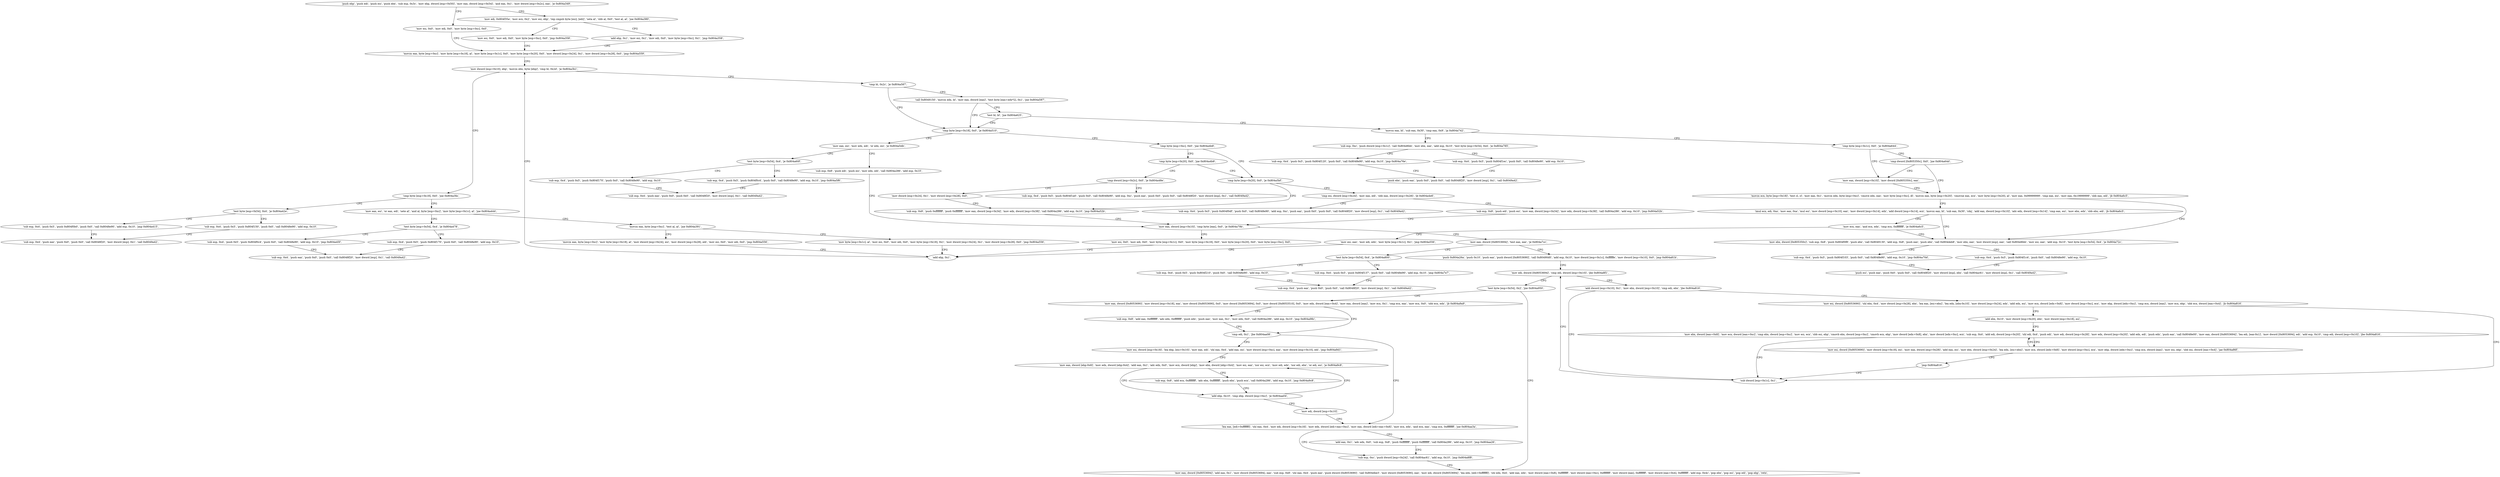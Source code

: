 digraph "func" {
"134521606" [label = "'push ebp', 'push edi', 'push esi', 'push ebx', 'sub esp, 0x3c', 'mov ebp, dword [esp+0x50]', 'mov eax, dword [esp+0x54]', 'and eax, 0x1', 'mov dword [esp+0x2c], eax', 'je 0x804a349', " ]
"134521673" [label = "'mov esi, 0x0', 'mov edi, 0x0', 'mov byte [esp+0xc], 0x0', " ]
"134521630" [label = "'mov edi, 0x804f35a', 'mov ecx, 0x2', 'mov esi, ebp', 'rep cmpsb byte [esi], [edi]', 'seta al', 'sbb al, 0x0', 'test al, al', 'jne 0x804a380', " ]
"134521688" [label = "'movzx eax, byte [esp+0xc]', 'mov byte [esp+0x18], al', 'mov byte [esp+0x1c], 0x0', 'mov byte [esp+0x20], 0x0', 'mov dword [esp+0x24], 0x1', 'mov dword [esp+0x28], 0x0', 'jmp 0x804a559', " ]
"134521728" [label = "'mov esi, 0x0', 'mov edi, 0x0', 'mov byte [esp+0xc], 0x0', 'jmp 0x804a358', " ]
"134521653" [label = "'add ebp, 0x1', 'mov esi, 0x1', 'mov edi, 0x0', 'mov byte [esp+0xc], 0x1', 'jmp 0x804a358', " ]
"134522201" [label = "'mov dword [esp+0x10], ebp', 'movzx ebx, byte [ebp]', 'cmp bl, 0x2d', 'je 0x804a3b1', " ]
"134521777" [label = "'cmp byte [esp+0x18], 0x0', 'jne 0x804a3fa', " ]
"134522218" [label = "'cmp bl, 0x2c', 'je 0x804a587', " ]
"134521850" [label = "'test byte [esp+0x54], 0x4', 'je 0x804a42e', " ]
"134521784" [label = "'mov eax, esi', 'or eax, edi', 'sete al', 'and al, byte [esp+0xc]', 'mov byte [esp+0x1c], al', 'jne 0x804a444', " ]
"134522247" [label = "'cmp byte [esp+0x18], 0x0', 'je 0x804a510', " ]
"134522223" [label = "'call 0x8049150', 'movzx edx, bl', 'mov eax, dword [eax]', 'test byte [eax+edx*2], 0x1', 'jne 0x804a587', " ]
"134521902" [label = "'sub esp, 0x4', 'push 0x5', 'push 0x804f0b0', 'push 0x0', 'call 0x8048e90', 'add esp, 0x10', 'jmp 0x804a415', " ]
"134521857" [label = "'sub esp, 0x4', 'push 0x5', 'push 0x804f150', 'push 0x0', 'call 0x8048e90', 'add esp, 0x10', " ]
"134521924" [label = "'test byte [esp+0x54], 0x4', 'je 0x804a478', " ]
"134521801" [label = "'movzx eax, byte [esp+0xc]', 'test al, al', 'jne 0x804a391', " ]
"134522128" [label = "'mov eax, esi', 'mov edx, edi', 'or edx, esi', 'je 0x804a5db', " ]
"134522254" [label = "'cmp byte [esp+0xc], 0x0', 'jne 0x804a4b8', " ]
"134522239" [label = "'test bl, bl', 'jne 0x804a625', " ]
"134521877" [label = "'sub esp, 0x4', 'push eax', 'push 0x0', 'push 0x0', 'call 0x8048f20', 'mov dword [esp], 0x1', 'call 0x8049a42', " ]
"134521976" [label = "'sub esp, 0x4', 'push 0x5', 'push 0x804f0c4', 'push 0x0', 'call 0x8048e90', 'add esp, 0x10', 'jmp 0x804a45f', " ]
"134521931" [label = "'sub esp, 0x4', 'push 0x5', 'push 0x804f170', 'push 0x0', 'call 0x8048e90', 'add esp, 0x10', " ]
"134521745" [label = "'movzx eax, byte [esp+0xc]', 'mov byte [esp+0x18], al', 'mov dword [esp+0x24], esi', 'mov dword [esp+0x28], edi', 'mov esi, 0x0', 'mov edi, 0x0', 'jmp 0x804a556', " ]
"134521810" [label = "'mov byte [esp+0x1c], al', 'mov esi, 0x0', 'mov edi, 0x0', 'mov byte [esp+0x18], 0x1', 'mov dword [esp+0x24], 0x1', 'mov dword [esp+0x28], 0x0', 'jmp 0x804a556', " ]
"134522331" [label = "'test byte [esp+0x54], 0x4', 'je 0x804a60f', " ]
"134522140" [label = "'sub esp, 0x8', 'push edi', 'push esi', 'mov edx, edi', 'call 0x804a286', 'add esp, 0x10', " ]
"134522040" [label = "'cmp byte [esp+0x20], 0x0', 'je 0x804a5bf', " ]
"134522265" [label = "'cmp byte [esp+0x20], 0x0', 'jne 0x804a4b8', " ]
"134522405" [label = "'movsx eax, bl', 'sub eax, 0x30', 'cmp eax, 0x9', 'ja 0x804a742', " ]
"134521951" [label = "'sub esp, 0x4', 'push eax', 'push 0x0', 'push 0x0', 'call 0x8048f20', 'mov dword [esp], 0x1', 'call 0x8049a42', " ]
"134522198" [label = "'add ebp, 0x1', " ]
"134522383" [label = "'sub esp, 0x4', 'push 0x5', 'push 0x804f0c4', 'push 0x0', 'call 0x8048e90', 'add esp, 0x10', 'jmp 0x804a5f6', " ]
"134522338" [label = "'sub esp, 0x4', 'push 0x5', 'push 0x804f170', 'push 0x0', 'call 0x8048e90', 'add esp, 0x10', " ]
"134522155" [label = "'mov eax, dword [esp+0x10]', 'cmp byte [eax], 0x0', 'je 0x804a79b', " ]
"134522303" [label = "'sub esp, 0x8', 'push 0xffffffff', 'push 0xffffffff', 'mov eax, dword [esp+0x34]', 'mov edx, dword [esp+0x38]', 'call 0x804a286', 'add esp, 0x10', 'jmp 0x804a52b', " ]
"134522051" [label = "'cmp esi, dword [esp+0x24]', 'mov eax, edi', 'sbb eax, dword [esp+0x28]', 'jb 0x804a4e6', " ]
"134522276" [label = "'cmp dword [esp+0x2c], 0x0', 'je 0x804a48e', " ]
"134522690" [label = "'sub esp, 0xc', 'push dword [esp+0x1c]', 'call 0x804d6bb', 'mov ebx, eax', 'add esp, 0x10', 'test byte [esp+0x54], 0x4', 'je 0x804a785', " ]
"134522420" [label = "'cmp byte [esp+0x1c], 0x0', 'je 0x804a644', " ]
"134522358" [label = "'sub esp, 0x4', 'push eax', 'push 0x0', 'push 0x0', 'call 0x8048f20', 'mov dword [esp], 0x1', 'call 0x8049a42', " ]
"134522779" [label = "'mov eax, dword [0x8053694]', 'test eax, eax', 'je 0x804a7cc', " ]
"134522828" [label = "'test byte [esp+0x54], 0x4', 'je 0x804a800', " ]
"134522788" [label = "'push 0x804a26a', 'push 0x10', 'push eax', 'push dword [0x8053690]', 'call 0x80490d0', 'add esp, 0x10', 'mov dword [esp+0x1c], 0xffffffe', 'mov dword [esp+0x10], 0x0', 'jmp 0x804a81b', " ]
"134522168" [label = "'mov esi, 0x0', 'mov edi, 0x0', 'mov byte [esp+0x1c], 0x0', 'mov byte [esp+0x18], 0x0', 'mov byte [esp+0x20], 0x0', 'mov byte [esp+0xc], 0x0', " ]
"134522086" [label = "'sub esp, 0x4', 'push 0x5', 'push 0x804f0df', 'push 0x0', 'call 0x8048e90', 'add esp, 0xc', 'push eax', 'push 0x0', 'push 0x0', 'call 0x8048f20', 'mov dword [esp], 0x1', 'call 0x8049a42', " ]
"134522063" [label = "'sub esp, 0x8', 'push edi', 'push esi', 'mov eax, dword [esp+0x34]', 'mov edx, dword [esp+0x38]', 'call 0x804a286', 'add esp, 0x10', 'jmp 0x804a52b', " ]
"134521998" [label = "'sub esp, 0x4', 'push 0x5', 'push 0x804f1a0', 'push 0x0', 'call 0x8048e90', 'add esp, 0xc', 'push eax', 'push 0x0', 'push 0x0', 'call 0x8048f20', 'mov dword [esp], 0x1', 'call 0x8049a42', " ]
"134522287" [label = "'mov dword [esp+0x24], 0x1', 'mov dword [esp+0x28], 0x0', " ]
"134522757" [label = "'sub esp, 0x4', 'push 0x5', 'push 0x804f120', 'push 0x0', 'call 0x8048e90', 'add esp, 0x10', 'jmp 0x804a76e', " ]
"134522714" [label = "'sub esp, 0x4', 'push 0x5', 'push 0x804f1ec', 'push 0x0', 'call 0x8048e90', 'add esp, 0x10', " ]
"134522436" [label = "'mov eax, dword [esp+0x10]', 'mov dword [0x805350c], eax', " ]
"134522427" [label = "'cmp dword [0x805350c], 0x0', 'jne 0x804a64d', " ]
"134522880" [label = "'sub esp, 0x4', 'push 0x5', 'push 0x804f137', 'push 0x0', 'call 0x8048e90', 'add esp, 0x10', 'jmp 0x804a7e7', " ]
"134522835" [label = "'sub esp, 0x4', 'push 0x5', 'push 0x804f210', 'push 0x0', 'call 0x8048e90', 'add esp, 0x10', " ]
"134522907" [label = "'mov edi, dword [0x8053694]', 'cmp edi, dword [esp+0x10]', 'jbe 0x804a8f1', " ]
"134522734" [label = "'push ebx', 'push eax', 'push 0x0', 'push 0x0', 'call 0x8048f20', 'mov dword [esp], 0x1', 'call 0x8049a42', " ]
"134522445" [label = "'movzx ecx, byte [esp+0x18]', 'test cl, cl', 'mov eax, 0x1', 'movzx edx, byte [esp+0xc]', 'cmove edx, eax', 'mov byte [esp+0xc], dl', 'movzx eax, byte [esp+0x20]', 'cmovne eax, ecx', 'mov byte [esp+0x20], al', 'mov eax, 0x99999999', 'cmp eax, esi', 'mov eax, 0x19999999', 'sbb eax, edi', 'jb 0x804a6c5', " ]
"134522855" [label = "'sub esp, 0x4', 'push eax', 'push 0x0', 'push 0x0', 'call 0x8048f20', 'mov dword [esp], 0x1', 'call 0x8049a42', " ]
"134523121" [label = "'test byte [esp+0x54], 0x2', 'jne 0x804a950', " ]
"134522923" [label = "'add dword [esp+0x10], 0x1', 'mov ebx, dword [esp+0x10]', 'cmp edi, ebx', 'jbe 0x804a816', " ]
"134522565" [label = "'mov ebx, dword [0x805350c]', 'sub esp, 0x8', 'push 0x804f0f8', 'push ebx', 'call 0x8049130', 'add esp, 0x8', 'push eax', 'push ebx', 'call 0x804deb8', 'mov ebx, eax', 'mov dword [esp], eax', 'call 0x804d6bb', 'mov esi, eax', 'add esp, 0x10', 'test byte [esp+0x54], 0x4', 'je 0x804a72c', " ]
"134522668" [label = "'sub esp, 0x4', 'push 0x5', 'push 0x804f103', 'push 0x0', 'call 0x8048e90', 'add esp, 0x10', 'jmp 0x804a70d', " ]
"134522617" [label = "'sub esp, 0x4', 'push 0x5', 'push 0x804f1c4', 'push 0x0', 'call 0x8048e90', 'add esp, 0x10', " ]
"134522497" [label = "'imul ecx, edi, 0xa', 'mov eax, 0xa', 'mul esi', 'mov dword [esp+0x10], eax', 'mov dword [esp+0x14], edx', 'add dword [esp+0x14], ecx', 'movsx eax, bl', 'sub eax, 0x30', 'cdq', 'add eax, dword [esp+0x10]', 'adc edx, dword [esp+0x14]', 'cmp eax, esi', 'mov ebx, edx', 'sbb ebx, edi', 'jb 0x804a6c5', " ]
"134522542" [label = "'mov ecx, eax', 'and ecx, edx', 'cmp ecx, 0xffffffff', 'je 0x804a6c5', " ]
"134523216" [label = "'mov eax, dword [0x8053690]', 'mov dword [esp+0x18], eax', 'mov dword [0x8053690], 0x0', 'mov dword [0x8053694], 0x0', 'mov dword [0x8053510], 0x0', 'mov edx, dword [eax+0x4]', 'mov eax, dword [eax]', 'mov ecx, 0x1', 'cmp ecx, eax', 'mov ecx, 0x0', 'sbb ecx, edx', 'jb 0x804a9a9', " ]
"134523128" [label = "'mov eax, dword [0x8053694]', 'add eax, 0x1', 'mov dword [0x8053694], eax', 'sub esp, 0x8', 'shl eax, 0x4', 'push eax', 'push dword [0x8053690]', 'call 0x804dbe3', 'mov dword [0x8053690], eax', 'mov edi, dword [0x8053694]', 'lea edx, [edi+0xfffffff]', 'shl edx, 0x4', 'add eax, edx', 'mov dword [eax+0x8], 0xffffffff', 'mov dword [eax+0xc], 0xffffffff', 'mov dword [eax], 0xffffffff', 'mov dword [eax+0x4], 0xffffffff', 'add esp, 0x4c', 'pop ebx', 'pop esi', 'pop edi', 'pop ebp', 'retn', " ]
"134522902" [label = "'sub dword [esp+0x1c], 0x1', " ]
"134522936" [label = "'mov esi, dword [0x8053690]', 'shl ebx, 0x4', 'mov dword [esp+0x28], ebx', 'lea eax, [esi+ebx]', 'lea edx, [ebx-0x10]', 'mov dword [esp+0x24], edx', 'add edx, esi', 'mov ecx, dword [edx+0x8]', 'mov dword [esp+0xc], ecx', 'mov ebp, dword [edx+0xc]', 'cmp ecx, dword [eax]', 'mov ecx, ebp', 'sbb ecx, dword [eax+0x4]', 'jb 0x804a816', " ]
"134522637" [label = "'push esi', 'push eax', 'push 0x0', 'push 0x0', 'call 0x8048f20', 'mov dword [esp], ebx', 'call 0x804ac61', 'mov dword [esp], 0x1', 'call 0x8049a42', " ]
"134522551" [label = "'mov esi, eax', 'mov edi, edx', 'mov byte [esp+0x1c], 0x1', 'jmp 0x804a556', " ]
"134523305" [label = "'sub esp, 0x8', 'add eax, 0xffffffff', 'adc edx, 0xffffffff', 'push edx', 'push eax', 'mov eax, 0x1', 'mov edx, 0x0', 'call 0x804a286', 'add esp, 0x10', 'jmp 0x804a98c', " ]
"134523276" [label = "'cmp edi, 0x1', 'jbe 0x804aa08', " ]
"134522980" [label = "'add ebx, 0x10', 'mov dword [esp+0x20], ebx', 'mov dword [esp+0x18], esi', " ]
"134523400" [label = "'lea eax, [edi+0xfffffff]', 'shl eax, 0x4', 'mov edi, dword [esp+0x18]', 'mov edx, dword [edi+eax+0xc]', 'mov eax, dword [edi+eax+0x8]', 'mov ecx, edx', 'and ecx, eax', 'cmp ecx, 0xffffffff', 'jne 0x804aa3a', " ]
"134523281" [label = "'mov esi, dword [esp+0x18]', 'lea ebp, [esi+0x10]', 'mov eax, edi', 'shl eax, 0x4', 'add eax, esi', 'mov dword [esp+0xc], eax', 'mov dword [esp+0x10], edi', 'jmp 0x804a9d1', " ]
"134522991" [label = "'mov ebx, dword [eax+0x8]', 'mov ecx, dword [eax+0xc]', 'cmp ebx, dword [esp+0xc]', 'mov esi, ecx', 'sbb esi, ebp', 'cmovb ebx, dword [esp+0xc]', 'cmovb ecx, ebp', 'mov dword [edx+0x8], ebx', 'mov dword [edx+0xc], ecx', 'sub esp, 0x4', 'add edi, dword [esp+0x20]', 'shl edi, 0x4', 'push edi', 'mov edi, dword [esp+0x28]', 'mov edx, dword [esp+0x20]', 'add edx, edi', 'push edx', 'push eax', 'call 0x8048e00', 'mov eax, dword [0x8053694]', 'lea edi, [eax-0x1]', 'mov dword [0x8053694], edi', 'add esp, 0x10', 'cmp edi, dword [esp+0x10]', 'jbe 0x804a816', " ]
"134523450" [label = "'add eax, 0x1', 'adc edx, 0x0', 'sub esp, 0x8', 'push 0xffffffff', 'push 0xffffffff', 'call 0x804a286', 'add esp, 0x10', 'jmp 0x804aa26', " ]
"134523430" [label = "'sub esp, 0xc', 'push dword [esp+0x24]', 'call 0x804ac61', 'add esp, 0x10', 'jmp 0x804a8f8', " ]
"134523345" [label = "'mov eax, dword [ebp-0x8]', 'mov edx, dword [ebp-0x4]', 'add eax, 0x1', 'adc edx, 0x0', 'mov ecx, dword [ebp]', 'mov ebx, dword [ebp+0x4]', 'mov esi, eax', 'xor esi, ecx', 'mov edi, edx', 'xor edi, ebx', 'or edi, esi', 'je 0x804a9c8', " ]
"134523074" [label = "'mov esi, dword [0x8053690]', 'mov dword [esp+0x18], esi', 'mov eax, dword [esp+0x28]', 'add eax, esi', 'mov ebx, dword [esp+0x24]', 'lea edx, [esi+ebx]', 'mov ecx, dword [edx+0x8]', 'mov dword [esp+0xc], ecx', 'mov ebp, dword [edx+0xc]', 'cmp ecx, dword [eax]', 'mov esi, ebp', 'sbb esi, dword [eax+0x4]', 'jae 0x804a86f', " ]
"134523116" [label = "'jmp 0x804a816', " ]
"134523336" [label = "'add ebp, 0x10', 'cmp ebp, dword [esp+0xc]', 'je 0x804aa04', " ]
"134523375" [label = "'sub esp, 0x8', 'add ecx, 0xffffffff', 'adc ebx, 0xffffffff', 'push ebx', 'push ecx', 'call 0x804a286', 'add esp, 0x10', 'jmp 0x804a9c8', " ]
"134523396" [label = "'mov edi, dword [esp+0x10]', " ]
"134521606" -> "134521673" [ label = "CFG" ]
"134521606" -> "134521630" [ label = "CFG" ]
"134521673" -> "134521688" [ label = "CFG" ]
"134521630" -> "134521728" [ label = "CFG" ]
"134521630" -> "134521653" [ label = "CFG" ]
"134521688" -> "134522201" [ label = "CFG" ]
"134521728" -> "134521688" [ label = "CFG" ]
"134521653" -> "134521688" [ label = "CFG" ]
"134522201" -> "134521777" [ label = "CFG" ]
"134522201" -> "134522218" [ label = "CFG" ]
"134521777" -> "134521850" [ label = "CFG" ]
"134521777" -> "134521784" [ label = "CFG" ]
"134522218" -> "134522247" [ label = "CFG" ]
"134522218" -> "134522223" [ label = "CFG" ]
"134521850" -> "134521902" [ label = "CFG" ]
"134521850" -> "134521857" [ label = "CFG" ]
"134521784" -> "134521924" [ label = "CFG" ]
"134521784" -> "134521801" [ label = "CFG" ]
"134522247" -> "134522128" [ label = "CFG" ]
"134522247" -> "134522254" [ label = "CFG" ]
"134522223" -> "134522247" [ label = "CFG" ]
"134522223" -> "134522239" [ label = "CFG" ]
"134521902" -> "134521877" [ label = "CFG" ]
"134521857" -> "134521877" [ label = "CFG" ]
"134521924" -> "134521976" [ label = "CFG" ]
"134521924" -> "134521931" [ label = "CFG" ]
"134521801" -> "134521745" [ label = "CFG" ]
"134521801" -> "134521810" [ label = "CFG" ]
"134522128" -> "134522331" [ label = "CFG" ]
"134522128" -> "134522140" [ label = "CFG" ]
"134522254" -> "134522040" [ label = "CFG" ]
"134522254" -> "134522265" [ label = "CFG" ]
"134522239" -> "134522405" [ label = "CFG" ]
"134522239" -> "134522247" [ label = "CFG" ]
"134521976" -> "134521951" [ label = "CFG" ]
"134521931" -> "134521951" [ label = "CFG" ]
"134521745" -> "134522198" [ label = "CFG" ]
"134521810" -> "134522198" [ label = "CFG" ]
"134522331" -> "134522383" [ label = "CFG" ]
"134522331" -> "134522338" [ label = "CFG" ]
"134522140" -> "134522155" [ label = "CFG" ]
"134522040" -> "134522303" [ label = "CFG" ]
"134522040" -> "134522051" [ label = "CFG" ]
"134522265" -> "134522040" [ label = "CFG" ]
"134522265" -> "134522276" [ label = "CFG" ]
"134522405" -> "134522690" [ label = "CFG" ]
"134522405" -> "134522420" [ label = "CFG" ]
"134522198" -> "134522201" [ label = "CFG" ]
"134522383" -> "134522358" [ label = "CFG" ]
"134522338" -> "134522358" [ label = "CFG" ]
"134522155" -> "134522779" [ label = "CFG" ]
"134522155" -> "134522168" [ label = "CFG" ]
"134522303" -> "134522155" [ label = "CFG" ]
"134522051" -> "134522086" [ label = "CFG" ]
"134522051" -> "134522063" [ label = "CFG" ]
"134522276" -> "134521998" [ label = "CFG" ]
"134522276" -> "134522287" [ label = "CFG" ]
"134522690" -> "134522757" [ label = "CFG" ]
"134522690" -> "134522714" [ label = "CFG" ]
"134522420" -> "134522436" [ label = "CFG" ]
"134522420" -> "134522427" [ label = "CFG" ]
"134522779" -> "134522828" [ label = "CFG" ]
"134522779" -> "134522788" [ label = "CFG" ]
"134522828" -> "134522880" [ label = "CFG" ]
"134522828" -> "134522835" [ label = "CFG" ]
"134522788" -> "134522907" [ label = "CFG" ]
"134522168" -> "134522198" [ label = "CFG" ]
"134522063" -> "134522155" [ label = "CFG" ]
"134522287" -> "134522303" [ label = "CFG" ]
"134522757" -> "134522734" [ label = "CFG" ]
"134522714" -> "134522734" [ label = "CFG" ]
"134522436" -> "134522445" [ label = "CFG" ]
"134522427" -> "134522445" [ label = "CFG" ]
"134522427" -> "134522436" [ label = "CFG" ]
"134522880" -> "134522855" [ label = "CFG" ]
"134522835" -> "134522855" [ label = "CFG" ]
"134522907" -> "134523121" [ label = "CFG" ]
"134522907" -> "134522923" [ label = "CFG" ]
"134522445" -> "134522565" [ label = "CFG" ]
"134522445" -> "134522497" [ label = "CFG" ]
"134523121" -> "134523216" [ label = "CFG" ]
"134523121" -> "134523128" [ label = "CFG" ]
"134522923" -> "134522902" [ label = "CFG" ]
"134522923" -> "134522936" [ label = "CFG" ]
"134522565" -> "134522668" [ label = "CFG" ]
"134522565" -> "134522617" [ label = "CFG" ]
"134522668" -> "134522637" [ label = "CFG" ]
"134522617" -> "134522637" [ label = "CFG" ]
"134522497" -> "134522565" [ label = "CFG" ]
"134522497" -> "134522542" [ label = "CFG" ]
"134522542" -> "134522565" [ label = "CFG" ]
"134522542" -> "134522551" [ label = "CFG" ]
"134523216" -> "134523305" [ label = "CFG" ]
"134523216" -> "134523276" [ label = "CFG" ]
"134522902" -> "134522907" [ label = "CFG" ]
"134522936" -> "134522902" [ label = "CFG" ]
"134522936" -> "134522980" [ label = "CFG" ]
"134522551" -> "134522198" [ label = "CFG" ]
"134523305" -> "134523276" [ label = "CFG" ]
"134523276" -> "134523400" [ label = "CFG" ]
"134523276" -> "134523281" [ label = "CFG" ]
"134522980" -> "134522991" [ label = "CFG" ]
"134523400" -> "134523450" [ label = "CFG" ]
"134523400" -> "134523430" [ label = "CFG" ]
"134523281" -> "134523345" [ label = "CFG" ]
"134522991" -> "134522902" [ label = "CFG" ]
"134522991" -> "134523074" [ label = "CFG" ]
"134523450" -> "134523430" [ label = "CFG" ]
"134523430" -> "134523128" [ label = "CFG" ]
"134523345" -> "134523336" [ label = "CFG" ]
"134523345" -> "134523375" [ label = "CFG" ]
"134523074" -> "134522991" [ label = "CFG" ]
"134523074" -> "134523116" [ label = "CFG" ]
"134523116" -> "134522902" [ label = "CFG" ]
"134523336" -> "134523396" [ label = "CFG" ]
"134523336" -> "134523345" [ label = "CFG" ]
"134523375" -> "134523336" [ label = "CFG" ]
"134523396" -> "134523400" [ label = "CFG" ]
}
